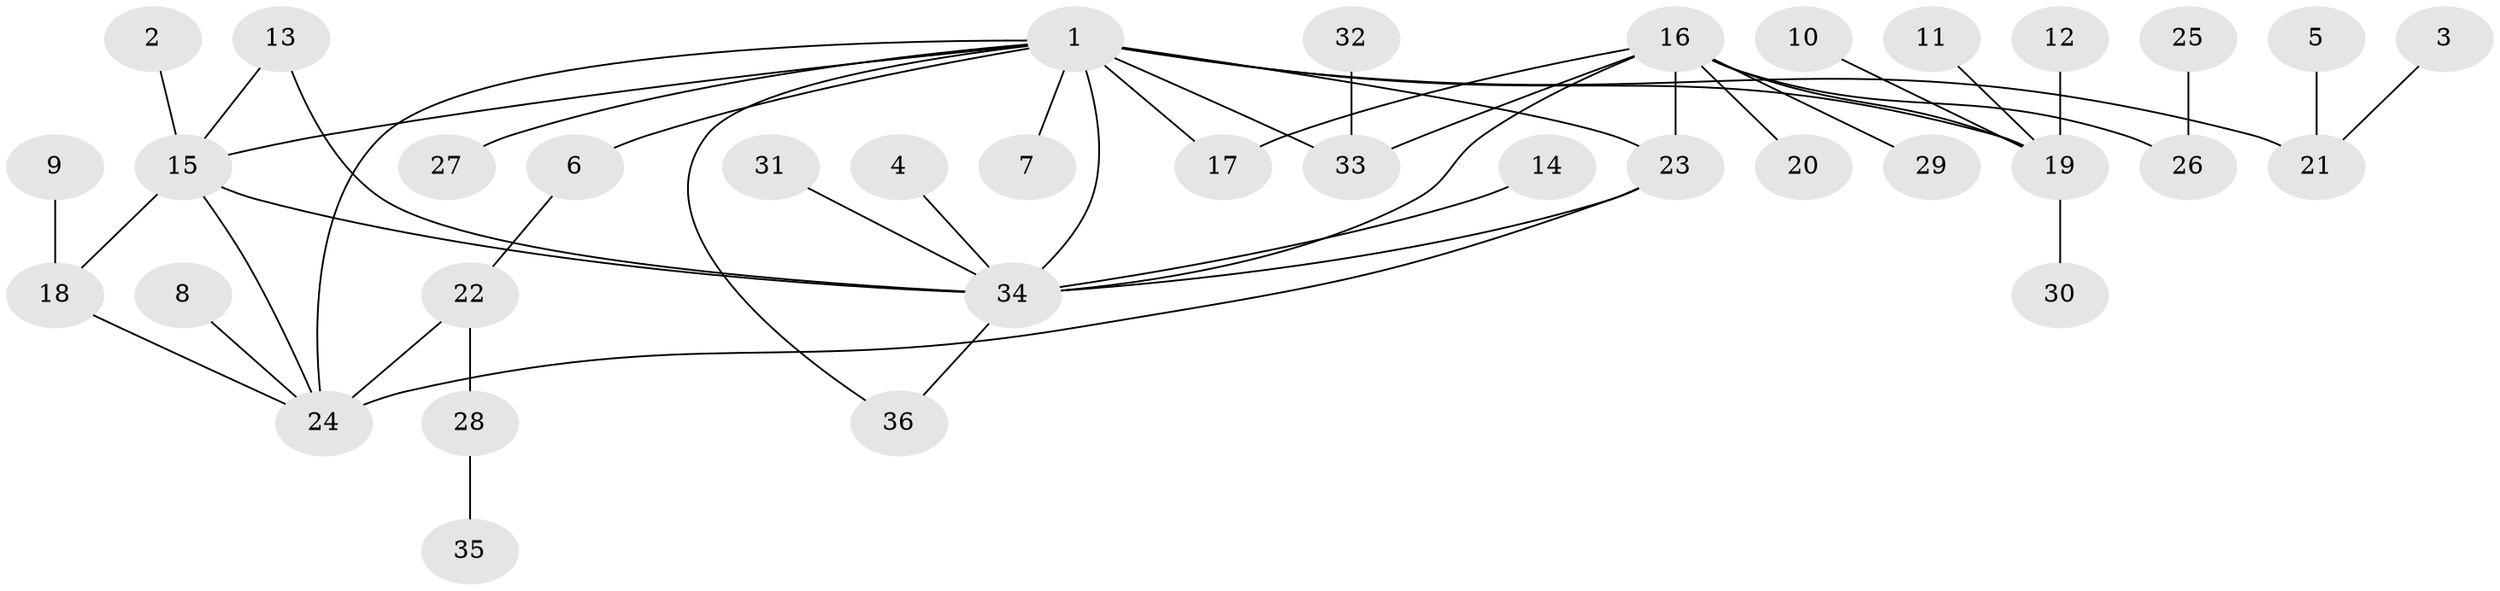// original degree distribution, {10: 0.027777777777777776, 3: 0.05555555555555555, 6: 0.05555555555555555, 5: 0.05555555555555555, 8: 0.013888888888888888, 9: 0.013888888888888888, 7: 0.013888888888888888, 4: 0.041666666666666664, 1: 0.5555555555555556, 2: 0.16666666666666666}
// Generated by graph-tools (version 1.1) at 2025/26/03/09/25 03:26:43]
// undirected, 36 vertices, 47 edges
graph export_dot {
graph [start="1"]
  node [color=gray90,style=filled];
  1;
  2;
  3;
  4;
  5;
  6;
  7;
  8;
  9;
  10;
  11;
  12;
  13;
  14;
  15;
  16;
  17;
  18;
  19;
  20;
  21;
  22;
  23;
  24;
  25;
  26;
  27;
  28;
  29;
  30;
  31;
  32;
  33;
  34;
  35;
  36;
  1 -- 6 [weight=1.0];
  1 -- 7 [weight=1.0];
  1 -- 15 [weight=3.0];
  1 -- 17 [weight=1.0];
  1 -- 19 [weight=2.0];
  1 -- 21 [weight=2.0];
  1 -- 23 [weight=1.0];
  1 -- 24 [weight=1.0];
  1 -- 27 [weight=1.0];
  1 -- 33 [weight=1.0];
  1 -- 34 [weight=1.0];
  1 -- 36 [weight=1.0];
  2 -- 15 [weight=1.0];
  3 -- 21 [weight=1.0];
  4 -- 34 [weight=1.0];
  5 -- 21 [weight=1.0];
  6 -- 22 [weight=1.0];
  8 -- 24 [weight=1.0];
  9 -- 18 [weight=1.0];
  10 -- 19 [weight=1.0];
  11 -- 19 [weight=1.0];
  12 -- 19 [weight=1.0];
  13 -- 15 [weight=1.0];
  13 -- 34 [weight=1.0];
  14 -- 34 [weight=1.0];
  15 -- 18 [weight=1.0];
  15 -- 24 [weight=1.0];
  15 -- 34 [weight=1.0];
  16 -- 17 [weight=1.0];
  16 -- 19 [weight=1.0];
  16 -- 20 [weight=1.0];
  16 -- 23 [weight=1.0];
  16 -- 26 [weight=1.0];
  16 -- 29 [weight=1.0];
  16 -- 33 [weight=1.0];
  16 -- 34 [weight=2.0];
  18 -- 24 [weight=1.0];
  19 -- 30 [weight=1.0];
  22 -- 24 [weight=1.0];
  22 -- 28 [weight=1.0];
  23 -- 24 [weight=1.0];
  23 -- 34 [weight=1.0];
  25 -- 26 [weight=1.0];
  28 -- 35 [weight=1.0];
  31 -- 34 [weight=1.0];
  32 -- 33 [weight=1.0];
  34 -- 36 [weight=1.0];
}
